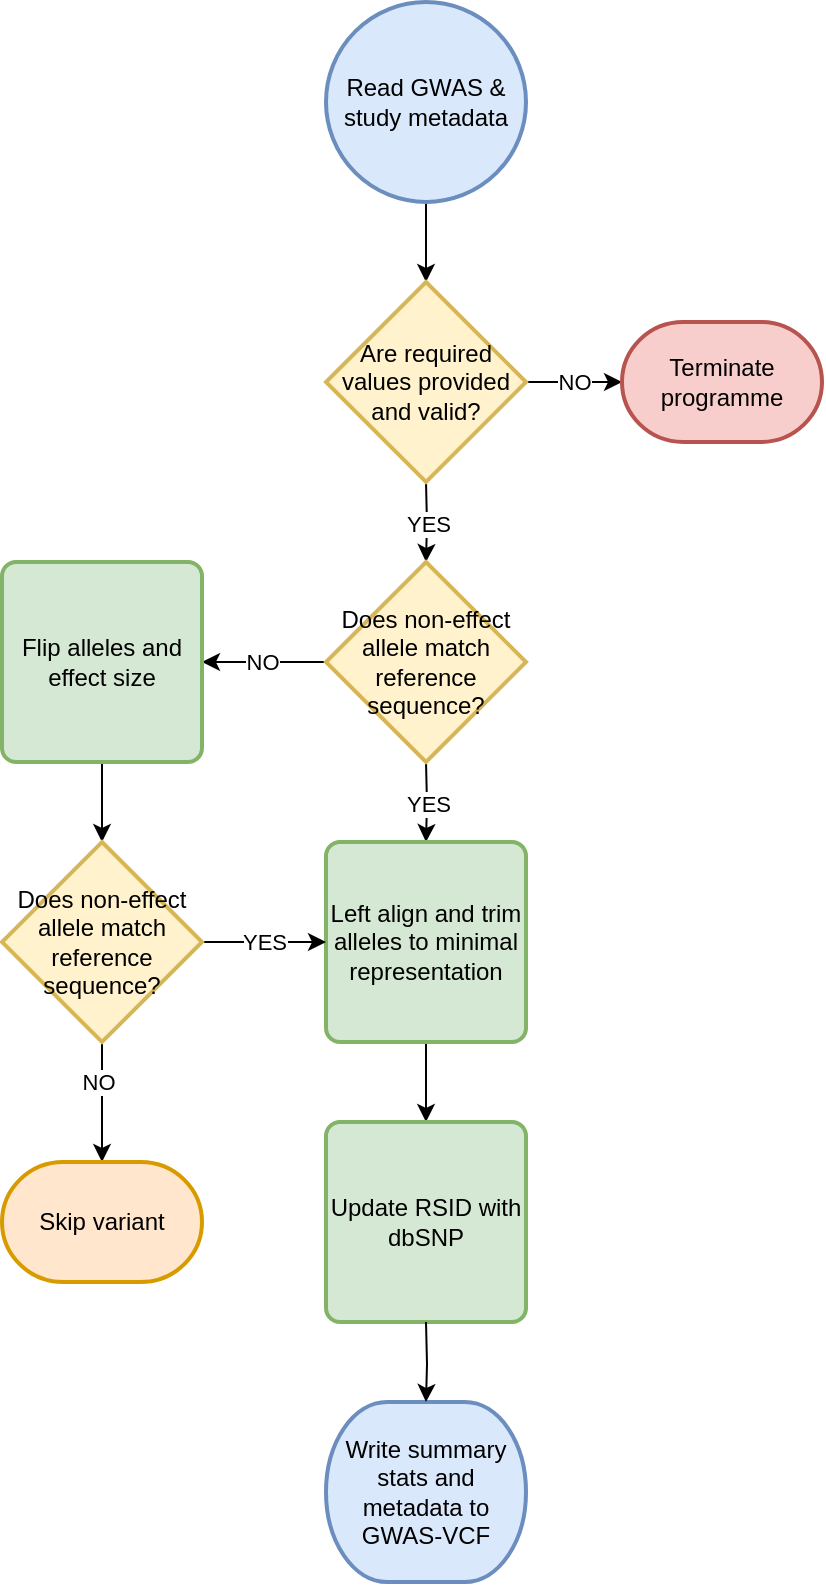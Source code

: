 <mxfile version="14.1.8" type="device"><diagram id="C5RBs43oDa-KdzZeNtuy" name="Page-1"><mxGraphModel dx="946" dy="680" grid="1" gridSize="10" guides="1" tooltips="1" connect="1" arrows="1" fold="1" page="1" pageScale="1" pageWidth="583" pageHeight="827" math="0" shadow="0"><root><mxCell id="WIyWlLk6GJQsqaUBKTNV-0"/><mxCell id="WIyWlLk6GJQsqaUBKTNV-1" parent="WIyWlLk6GJQsqaUBKTNV-0"/><mxCell id="KYrug7du1aBLE-b4d-xL-12" value="" style="edgeStyle=orthogonalEdgeStyle;rounded=0;orthogonalLoop=1;jettySize=auto;html=1;" parent="WIyWlLk6GJQsqaUBKTNV-1" source="KYrug7du1aBLE-b4d-xL-8" edge="1"><mxGeometry relative="1" as="geometry"><mxPoint x="292" y="150" as="targetPoint"/></mxGeometry></mxCell><mxCell id="KYrug7du1aBLE-b4d-xL-8" value="Read GWAS &amp;amp; study metadata" style="strokeWidth=2;html=1;shape=mxgraph.flowchart.start_2;whiteSpace=wrap;fillColor=#dae8fc;strokeColor=#6c8ebf;" parent="WIyWlLk6GJQsqaUBKTNV-1" vertex="1"><mxGeometry x="242" y="10" width="100" height="100" as="geometry"/></mxCell><mxCell id="KYrug7du1aBLE-b4d-xL-17" value="YES" style="edgeStyle=orthogonalEdgeStyle;rounded=0;orthogonalLoop=1;jettySize=auto;html=1;" parent="WIyWlLk6GJQsqaUBKTNV-1" edge="1"><mxGeometry relative="1" as="geometry"><mxPoint x="292" y="250" as="sourcePoint"/><mxPoint x="292" y="290" as="targetPoint"/></mxGeometry></mxCell><mxCell id="KYrug7du1aBLE-b4d-xL-19" value="YES" style="edgeStyle=orthogonalEdgeStyle;rounded=0;orthogonalLoop=1;jettySize=auto;html=1;" parent="WIyWlLk6GJQsqaUBKTNV-1" edge="1"><mxGeometry relative="1" as="geometry"><mxPoint x="292" y="390" as="sourcePoint"/><mxPoint x="292" y="430" as="targetPoint"/></mxGeometry></mxCell><mxCell id="KYrug7du1aBLE-b4d-xL-23" value="" style="edgeStyle=orthogonalEdgeStyle;rounded=0;orthogonalLoop=1;jettySize=auto;html=1;" parent="WIyWlLk6GJQsqaUBKTNV-1" source="KYrug7du1aBLE-b4d-xL-18" edge="1"><mxGeometry relative="1" as="geometry"><mxPoint x="292" y="570" as="targetPoint"/></mxGeometry></mxCell><mxCell id="KYrug7du1aBLE-b4d-xL-18" value="Left align and trim alleles to minimal representation" style="rounded=1;whiteSpace=wrap;html=1;absoluteArcSize=1;arcSize=14;strokeWidth=2;fillColor=#d5e8d4;strokeColor=#82b366;" parent="WIyWlLk6GJQsqaUBKTNV-1" vertex="1"><mxGeometry x="242" y="430" width="100" height="100" as="geometry"/></mxCell><mxCell id="KYrug7du1aBLE-b4d-xL-22" value="Update RSID with dbSNP" style="rounded=1;whiteSpace=wrap;html=1;absoluteArcSize=1;arcSize=14;strokeWidth=2;fillColor=#d5e8d4;strokeColor=#82b366;" parent="WIyWlLk6GJQsqaUBKTNV-1" vertex="1"><mxGeometry x="242" y="570" width="100" height="100" as="geometry"/></mxCell><mxCell id="KYrug7du1aBLE-b4d-xL-37" value="Write summary stats and metadata to GWAS-VCF" style="strokeWidth=2;html=1;shape=mxgraph.flowchart.terminator;whiteSpace=wrap;fillColor=#dae8fc;strokeColor=#6c8ebf;" parent="WIyWlLk6GJQsqaUBKTNV-1" vertex="1"><mxGeometry x="242" y="710" width="100" height="90" as="geometry"/></mxCell><mxCell id="KYrug7du1aBLE-b4d-xL-41" value="" style="edgeStyle=orthogonalEdgeStyle;rounded=0;orthogonalLoop=1;jettySize=auto;html=1;" parent="WIyWlLk6GJQsqaUBKTNV-1" target="KYrug7du1aBLE-b4d-xL-37" edge="1"><mxGeometry relative="1" as="geometry"><mxPoint x="292" y="670" as="sourcePoint"/></mxGeometry></mxCell><mxCell id="KYrug7du1aBLE-b4d-xL-50" value="NO" style="edgeStyle=orthogonalEdgeStyle;rounded=0;orthogonalLoop=1;jettySize=auto;html=1;" parent="WIyWlLk6GJQsqaUBKTNV-1" source="KYrug7du1aBLE-b4d-xL-47" target="KYrug7du1aBLE-b4d-xL-49" edge="1"><mxGeometry relative="1" as="geometry"/></mxCell><mxCell id="KYrug7du1aBLE-b4d-xL-47" value="Are required values provided and valid?" style="strokeWidth=2;html=1;shape=mxgraph.flowchart.decision;whiteSpace=wrap;fillColor=#fff2cc;strokeColor=#d6b656;" parent="WIyWlLk6GJQsqaUBKTNV-1" vertex="1"><mxGeometry x="242" y="150" width="100" height="100" as="geometry"/></mxCell><mxCell id="KYrug7du1aBLE-b4d-xL-49" value="Terminate programme" style="strokeWidth=2;html=1;shape=mxgraph.flowchart.terminator;whiteSpace=wrap;fillColor=#f8cecc;strokeColor=#b85450;" parent="WIyWlLk6GJQsqaUBKTNV-1" vertex="1"><mxGeometry x="390" y="170" width="100" height="60" as="geometry"/></mxCell><mxCell id="KYrug7du1aBLE-b4d-xL-54" value="" style="edgeStyle=orthogonalEdgeStyle;rounded=0;orthogonalLoop=1;jettySize=auto;html=1;" parent="WIyWlLk6GJQsqaUBKTNV-1" source="KYrug7du1aBLE-b4d-xL-51" target="KYrug7du1aBLE-b4d-xL-53" edge="1"><mxGeometry relative="1" as="geometry"/></mxCell><mxCell id="KYrug7du1aBLE-b4d-xL-62" value="NO" style="edgeLabel;html=1;align=center;verticalAlign=middle;resizable=0;points=[];" parent="KYrug7du1aBLE-b4d-xL-54" vertex="1" connectable="0"><mxGeometry x="0.032" relative="1" as="geometry"><mxPoint as="offset"/></mxGeometry></mxCell><mxCell id="KYrug7du1aBLE-b4d-xL-51" value="Does non-effect allele match reference sequence?" style="strokeWidth=2;html=1;shape=mxgraph.flowchart.decision;whiteSpace=wrap;fillColor=#fff2cc;strokeColor=#d6b656;" parent="WIyWlLk6GJQsqaUBKTNV-1" vertex="1"><mxGeometry x="242" y="290" width="100" height="100" as="geometry"/></mxCell><mxCell id="KYrug7du1aBLE-b4d-xL-56" value="" style="edgeStyle=orthogonalEdgeStyle;rounded=0;orthogonalLoop=1;jettySize=auto;html=1;" parent="WIyWlLk6GJQsqaUBKTNV-1" source="KYrug7du1aBLE-b4d-xL-53" target="KYrug7du1aBLE-b4d-xL-55" edge="1"><mxGeometry relative="1" as="geometry"/></mxCell><mxCell id="KYrug7du1aBLE-b4d-xL-53" value="Flip alleles and effect size" style="rounded=1;whiteSpace=wrap;html=1;absoluteArcSize=1;arcSize=14;strokeWidth=2;fillColor=#d5e8d4;strokeColor=#82b366;" parent="WIyWlLk6GJQsqaUBKTNV-1" vertex="1"><mxGeometry x="80" y="290" width="100" height="100" as="geometry"/></mxCell><mxCell id="KYrug7du1aBLE-b4d-xL-58" value="YES" style="edgeStyle=orthogonalEdgeStyle;rounded=0;orthogonalLoop=1;jettySize=auto;html=1;" parent="WIyWlLk6GJQsqaUBKTNV-1" source="KYrug7du1aBLE-b4d-xL-55" target="KYrug7du1aBLE-b4d-xL-18" edge="1"><mxGeometry relative="1" as="geometry"/></mxCell><mxCell id="KYrug7du1aBLE-b4d-xL-61" value="" style="edgeStyle=orthogonalEdgeStyle;rounded=0;orthogonalLoop=1;jettySize=auto;html=1;" parent="WIyWlLk6GJQsqaUBKTNV-1" source="KYrug7du1aBLE-b4d-xL-55" target="KYrug7du1aBLE-b4d-xL-60" edge="1"><mxGeometry relative="1" as="geometry"/></mxCell><mxCell id="KYrug7du1aBLE-b4d-xL-63" value="NO" style="edgeLabel;html=1;align=center;verticalAlign=middle;resizable=0;points=[];" parent="KYrug7du1aBLE-b4d-xL-61" vertex="1" connectable="0"><mxGeometry x="-0.344" y="-2" relative="1" as="geometry"><mxPoint as="offset"/></mxGeometry></mxCell><mxCell id="KYrug7du1aBLE-b4d-xL-55" value="Does non-effect allele match reference sequence?" style="strokeWidth=2;html=1;shape=mxgraph.flowchart.decision;whiteSpace=wrap;fillColor=#fff2cc;strokeColor=#d6b656;" parent="WIyWlLk6GJQsqaUBKTNV-1" vertex="1"><mxGeometry x="80" y="430" width="100" height="100" as="geometry"/></mxCell><mxCell id="KYrug7du1aBLE-b4d-xL-60" value="Skip variant" style="strokeWidth=2;html=1;shape=mxgraph.flowchart.terminator;whiteSpace=wrap;fillColor=#ffe6cc;strokeColor=#d79b00;" parent="WIyWlLk6GJQsqaUBKTNV-1" vertex="1"><mxGeometry x="80" y="590" width="100" height="60" as="geometry"/></mxCell></root></mxGraphModel></diagram></mxfile>